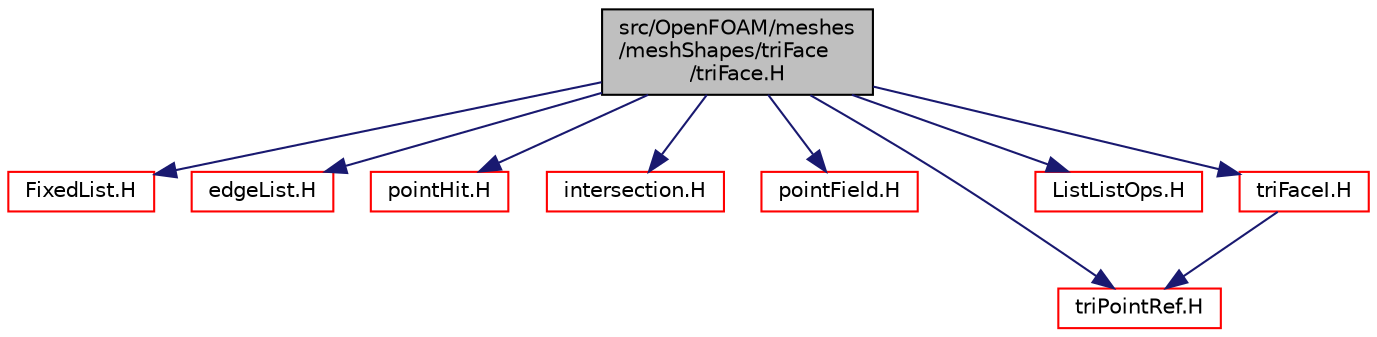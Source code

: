 digraph "src/OpenFOAM/meshes/meshShapes/triFace/triFace.H"
{
  bgcolor="transparent";
  edge [fontname="Helvetica",fontsize="10",labelfontname="Helvetica",labelfontsize="10"];
  node [fontname="Helvetica",fontsize="10",shape=record];
  Node1 [label="src/OpenFOAM/meshes\l/meshShapes/triFace\l/triFace.H",height=0.2,width=0.4,color="black", fillcolor="grey75", style="filled", fontcolor="black"];
  Node1 -> Node2 [color="midnightblue",fontsize="10",style="solid",fontname="Helvetica"];
  Node2 [label="FixedList.H",height=0.2,width=0.4,color="red",URL="$a07630.html"];
  Node1 -> Node3 [color="midnightblue",fontsize="10",style="solid",fontname="Helvetica"];
  Node3 [label="edgeList.H",height=0.2,width=0.4,color="red",URL="$a08525.html"];
  Node1 -> Node4 [color="midnightblue",fontsize="10",style="solid",fontname="Helvetica"];
  Node4 [label="pointHit.H",height=0.2,width=0.4,color="red",URL="$a08765.html"];
  Node1 -> Node5 [color="midnightblue",fontsize="10",style="solid",fontname="Helvetica"];
  Node5 [label="intersection.H",height=0.2,width=0.4,color="red",URL="$a08788.html"];
  Node1 -> Node6 [color="midnightblue",fontsize="10",style="solid",fontname="Helvetica"];
  Node6 [label="pointField.H",height=0.2,width=0.4,color="red",URL="$a08775.html"];
  Node1 -> Node7 [color="midnightblue",fontsize="10",style="solid",fontname="Helvetica"];
  Node7 [label="triPointRef.H",height=0.2,width=0.4,color="red",URL="$a08791.html"];
  Node1 -> Node8 [color="midnightblue",fontsize="10",style="solid",fontname="Helvetica"];
  Node8 [label="ListListOps.H",height=0.2,width=0.4,color="red",URL="$a07643.html"];
  Node1 -> Node9 [color="midnightblue",fontsize="10",style="solid",fontname="Helvetica"];
  Node9 [label="triFaceI.H",height=0.2,width=0.4,color="red",URL="$a08544.html"];
  Node9 -> Node7 [color="midnightblue",fontsize="10",style="solid",fontname="Helvetica"];
}
